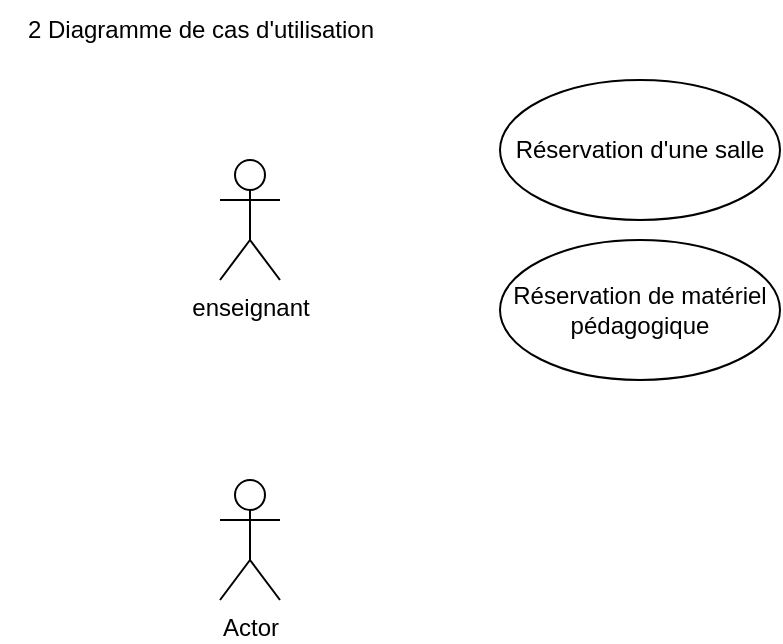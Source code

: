 <mxfile version="24.2.3" type="github">
  <diagram name="Page-1" id="r1wThmXf7OmxA-zegNH7">
    <mxGraphModel dx="1274" dy="650" grid="1" gridSize="10" guides="1" tooltips="1" connect="1" arrows="1" fold="1" page="1" pageScale="1" pageWidth="827" pageHeight="1169" math="0" shadow="0">
      <root>
        <mxCell id="0" />
        <mxCell id="1" parent="0" />
        <mxCell id="MVSJn5GeIBWJByS9rbYB-1" value="&lt;div&gt;enseignant&lt;/div&gt;&lt;div&gt;&lt;br&gt;&lt;/div&gt;" style="shape=umlActor;verticalLabelPosition=bottom;verticalAlign=top;html=1;" vertex="1" parent="1">
          <mxGeometry x="110" y="80" width="30" height="60" as="geometry" />
        </mxCell>
        <mxCell id="MVSJn5GeIBWJByS9rbYB-4" value="2 Diagramme de cas d&#39;utilisation" style="text;html=1;align=center;verticalAlign=middle;resizable=0;points=[];autosize=1;strokeColor=none;fillColor=none;" vertex="1" parent="1">
          <mxGeometry width="200" height="30" as="geometry" />
        </mxCell>
        <mxCell id="MVSJn5GeIBWJByS9rbYB-5" value="Réservation d&#39;une salle" style="ellipse;whiteSpace=wrap;html=1;" vertex="1" parent="1">
          <mxGeometry x="250" y="40" width="140" height="70" as="geometry" />
        </mxCell>
        <mxCell id="MVSJn5GeIBWJByS9rbYB-6" value="Réservation de matériel pédagogique" style="ellipse;whiteSpace=wrap;html=1;" vertex="1" parent="1">
          <mxGeometry x="250" y="120" width="140" height="70" as="geometry" />
        </mxCell>
        <mxCell id="MVSJn5GeIBWJByS9rbYB-7" value="Actor" style="shape=umlActor;verticalLabelPosition=bottom;verticalAlign=top;html=1;" vertex="1" parent="1">
          <mxGeometry x="110" y="240" width="30" height="60" as="geometry" />
        </mxCell>
      </root>
    </mxGraphModel>
  </diagram>
</mxfile>

